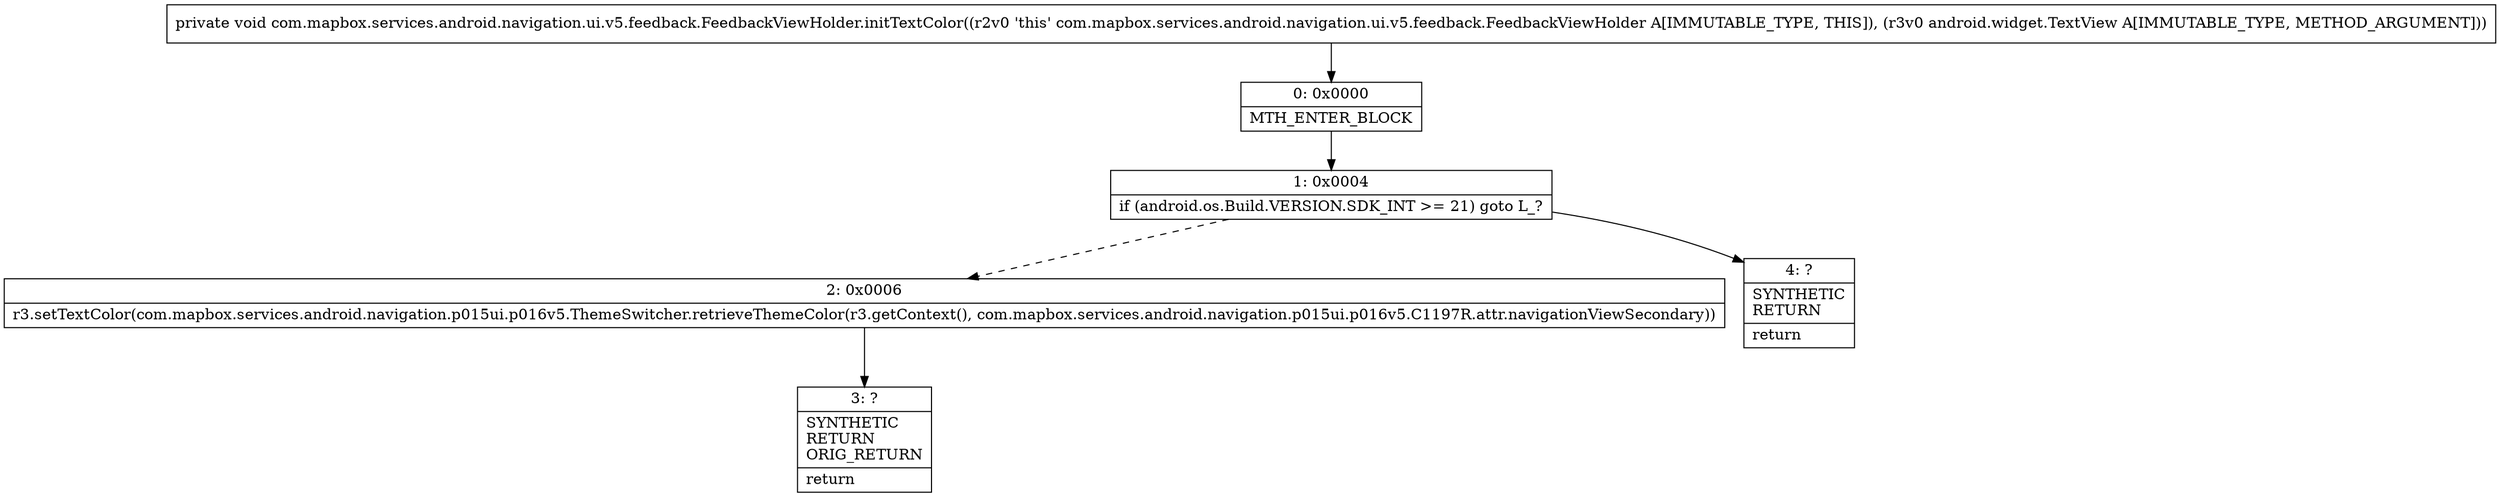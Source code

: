 digraph "CFG forcom.mapbox.services.android.navigation.ui.v5.feedback.FeedbackViewHolder.initTextColor(Landroid\/widget\/TextView;)V" {
Node_0 [shape=record,label="{0\:\ 0x0000|MTH_ENTER_BLOCK\l}"];
Node_1 [shape=record,label="{1\:\ 0x0004|if (android.os.Build.VERSION.SDK_INT \>= 21) goto L_?\l}"];
Node_2 [shape=record,label="{2\:\ 0x0006|r3.setTextColor(com.mapbox.services.android.navigation.p015ui.p016v5.ThemeSwitcher.retrieveThemeColor(r3.getContext(), com.mapbox.services.android.navigation.p015ui.p016v5.C1197R.attr.navigationViewSecondary))\l}"];
Node_3 [shape=record,label="{3\:\ ?|SYNTHETIC\lRETURN\lORIG_RETURN\l|return\l}"];
Node_4 [shape=record,label="{4\:\ ?|SYNTHETIC\lRETURN\l|return\l}"];
MethodNode[shape=record,label="{private void com.mapbox.services.android.navigation.ui.v5.feedback.FeedbackViewHolder.initTextColor((r2v0 'this' com.mapbox.services.android.navigation.ui.v5.feedback.FeedbackViewHolder A[IMMUTABLE_TYPE, THIS]), (r3v0 android.widget.TextView A[IMMUTABLE_TYPE, METHOD_ARGUMENT])) }"];
MethodNode -> Node_0;
Node_0 -> Node_1;
Node_1 -> Node_2[style=dashed];
Node_1 -> Node_4;
Node_2 -> Node_3;
}

